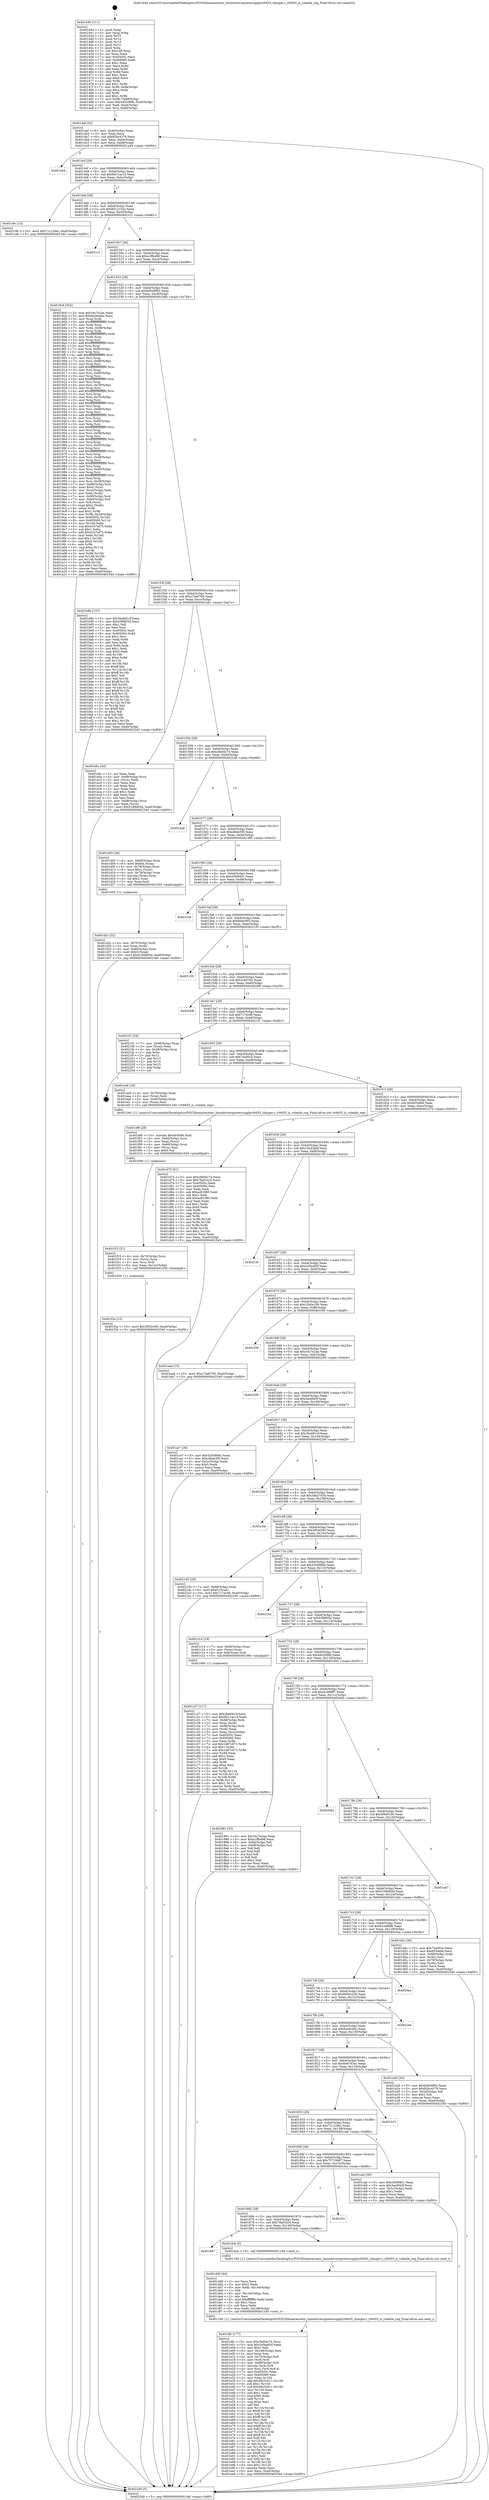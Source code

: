 digraph "0x401440" {
  label = "0x401440 (/mnt/c/Users/mathe/Desktop/tcc/POCII/binaries/extr_linuxdriverspowersupplyrt9455_charger.c_rt9455_is_volatile_reg_Final-ollvm.out::main(0))"
  labelloc = "t"
  node[shape=record]

  Entry [label="",width=0.3,height=0.3,shape=circle,fillcolor=black,style=filled]
  "0x4014af" [label="{
     0x4014af [32]\l
     | [instrs]\l
     &nbsp;&nbsp;0x4014af \<+6\>: mov -0xa0(%rbp),%eax\l
     &nbsp;&nbsp;0x4014b5 \<+2\>: mov %eax,%ecx\l
     &nbsp;&nbsp;0x4014b7 \<+6\>: sub $0x82bc4376,%ecx\l
     &nbsp;&nbsp;0x4014bd \<+6\>: mov %eax,-0xb4(%rbp)\l
     &nbsp;&nbsp;0x4014c3 \<+6\>: mov %ecx,-0xb8(%rbp)\l
     &nbsp;&nbsp;0x4014c9 \<+6\>: je 0000000000401a44 \<main+0x604\>\l
  }"]
  "0x401a44" [label="{
     0x401a44\l
  }", style=dashed]
  "0x4014cf" [label="{
     0x4014cf [28]\l
     | [instrs]\l
     &nbsp;&nbsp;0x4014cf \<+5\>: jmp 00000000004014d4 \<main+0x94\>\l
     &nbsp;&nbsp;0x4014d4 \<+6\>: mov -0xb4(%rbp),%eax\l
     &nbsp;&nbsp;0x4014da \<+5\>: sub $0x8d11ac14,%eax\l
     &nbsp;&nbsp;0x4014df \<+6\>: mov %eax,-0xbc(%rbp)\l
     &nbsp;&nbsp;0x4014e5 \<+6\>: je 0000000000401c9c \<main+0x85c\>\l
  }"]
  Exit [label="",width=0.3,height=0.3,shape=circle,fillcolor=black,style=filled,peripheries=2]
  "0x401c9c" [label="{
     0x401c9c [15]\l
     | [instrs]\l
     &nbsp;&nbsp;0x401c9c \<+10\>: movl $0x71c129ec,-0xa0(%rbp)\l
     &nbsp;&nbsp;0x401ca6 \<+5\>: jmp 0000000000402340 \<main+0xf00\>\l
  }"]
  "0x4014eb" [label="{
     0x4014eb [28]\l
     | [instrs]\l
     &nbsp;&nbsp;0x4014eb \<+5\>: jmp 00000000004014f0 \<main+0xb0\>\l
     &nbsp;&nbsp;0x4014f0 \<+6\>: mov -0xb4(%rbp),%eax\l
     &nbsp;&nbsp;0x4014f6 \<+5\>: sub $0x8d12154e,%eax\l
     &nbsp;&nbsp;0x4014fb \<+6\>: mov %eax,-0xc0(%rbp)\l
     &nbsp;&nbsp;0x401501 \<+6\>: je 00000000004021c1 \<main+0xd81\>\l
  }"]
  "0x401f2a" [label="{
     0x401f2a [15]\l
     | [instrs]\l
     &nbsp;&nbsp;0x401f2a \<+10\>: movl $0x3f03e560,-0xa0(%rbp)\l
     &nbsp;&nbsp;0x401f34 \<+5\>: jmp 0000000000402340 \<main+0xf00\>\l
  }"]
  "0x4021c1" [label="{
     0x4021c1\l
  }", style=dashed]
  "0x401507" [label="{
     0x401507 [28]\l
     | [instrs]\l
     &nbsp;&nbsp;0x401507 \<+5\>: jmp 000000000040150c \<main+0xcc\>\l
     &nbsp;&nbsp;0x40150c \<+6\>: mov -0xb4(%rbp),%eax\l
     &nbsp;&nbsp;0x401512 \<+5\>: sub $0xa1ffb498,%eax\l
     &nbsp;&nbsp;0x401517 \<+6\>: mov %eax,-0xc4(%rbp)\l
     &nbsp;&nbsp;0x40151d \<+6\>: je 00000000004018c6 \<main+0x486\>\l
  }"]
  "0x401f15" [label="{
     0x401f15 [21]\l
     | [instrs]\l
     &nbsp;&nbsp;0x401f15 \<+4\>: mov -0x70(%rbp),%rcx\l
     &nbsp;&nbsp;0x401f19 \<+3\>: mov (%rcx),%rcx\l
     &nbsp;&nbsp;0x401f1c \<+3\>: mov %rcx,%rdi\l
     &nbsp;&nbsp;0x401f1f \<+6\>: mov %eax,-0x14c(%rbp)\l
     &nbsp;&nbsp;0x401f25 \<+5\>: call 0000000000401030 \<free@plt\>\l
     | [calls]\l
     &nbsp;&nbsp;0x401030 \{1\} (unknown)\l
  }"]
  "0x4018c6" [label="{
     0x4018c6 [352]\l
     | [instrs]\l
     &nbsp;&nbsp;0x4018c6 \<+5\>: mov $0x34c7e2ae,%eax\l
     &nbsp;&nbsp;0x4018cb \<+5\>: mov $0x6a26cddc,%ecx\l
     &nbsp;&nbsp;0x4018d0 \<+3\>: mov %rsp,%rdx\l
     &nbsp;&nbsp;0x4018d3 \<+4\>: add $0xfffffffffffffff0,%rdx\l
     &nbsp;&nbsp;0x4018d7 \<+3\>: mov %rdx,%rsp\l
     &nbsp;&nbsp;0x4018da \<+7\>: mov %rdx,-0x98(%rbp)\l
     &nbsp;&nbsp;0x4018e1 \<+3\>: mov %rsp,%rdx\l
     &nbsp;&nbsp;0x4018e4 \<+4\>: add $0xfffffffffffffff0,%rdx\l
     &nbsp;&nbsp;0x4018e8 \<+3\>: mov %rdx,%rsp\l
     &nbsp;&nbsp;0x4018eb \<+3\>: mov %rsp,%rsi\l
     &nbsp;&nbsp;0x4018ee \<+4\>: add $0xfffffffffffffff0,%rsi\l
     &nbsp;&nbsp;0x4018f2 \<+3\>: mov %rsi,%rsp\l
     &nbsp;&nbsp;0x4018f5 \<+7\>: mov %rsi,-0x90(%rbp)\l
     &nbsp;&nbsp;0x4018fc \<+3\>: mov %rsp,%rsi\l
     &nbsp;&nbsp;0x4018ff \<+4\>: add $0xfffffffffffffff0,%rsi\l
     &nbsp;&nbsp;0x401903 \<+3\>: mov %rsi,%rsp\l
     &nbsp;&nbsp;0x401906 \<+7\>: mov %rsi,-0x88(%rbp)\l
     &nbsp;&nbsp;0x40190d \<+3\>: mov %rsp,%rsi\l
     &nbsp;&nbsp;0x401910 \<+4\>: add $0xfffffffffffffff0,%rsi\l
     &nbsp;&nbsp;0x401914 \<+3\>: mov %rsi,%rsp\l
     &nbsp;&nbsp;0x401917 \<+4\>: mov %rsi,-0x80(%rbp)\l
     &nbsp;&nbsp;0x40191b \<+3\>: mov %rsp,%rsi\l
     &nbsp;&nbsp;0x40191e \<+4\>: add $0xfffffffffffffff0,%rsi\l
     &nbsp;&nbsp;0x401922 \<+3\>: mov %rsi,%rsp\l
     &nbsp;&nbsp;0x401925 \<+4\>: mov %rsi,-0x78(%rbp)\l
     &nbsp;&nbsp;0x401929 \<+3\>: mov %rsp,%rsi\l
     &nbsp;&nbsp;0x40192c \<+4\>: add $0xfffffffffffffff0,%rsi\l
     &nbsp;&nbsp;0x401930 \<+3\>: mov %rsi,%rsp\l
     &nbsp;&nbsp;0x401933 \<+4\>: mov %rsi,-0x70(%rbp)\l
     &nbsp;&nbsp;0x401937 \<+3\>: mov %rsp,%rsi\l
     &nbsp;&nbsp;0x40193a \<+4\>: add $0xfffffffffffffff0,%rsi\l
     &nbsp;&nbsp;0x40193e \<+3\>: mov %rsi,%rsp\l
     &nbsp;&nbsp;0x401941 \<+4\>: mov %rsi,-0x68(%rbp)\l
     &nbsp;&nbsp;0x401945 \<+3\>: mov %rsp,%rsi\l
     &nbsp;&nbsp;0x401948 \<+4\>: add $0xfffffffffffffff0,%rsi\l
     &nbsp;&nbsp;0x40194c \<+3\>: mov %rsi,%rsp\l
     &nbsp;&nbsp;0x40194f \<+4\>: mov %rsi,-0x60(%rbp)\l
     &nbsp;&nbsp;0x401953 \<+3\>: mov %rsp,%rsi\l
     &nbsp;&nbsp;0x401956 \<+4\>: add $0xfffffffffffffff0,%rsi\l
     &nbsp;&nbsp;0x40195a \<+3\>: mov %rsi,%rsp\l
     &nbsp;&nbsp;0x40195d \<+4\>: mov %rsi,-0x58(%rbp)\l
     &nbsp;&nbsp;0x401961 \<+3\>: mov %rsp,%rsi\l
     &nbsp;&nbsp;0x401964 \<+4\>: add $0xfffffffffffffff0,%rsi\l
     &nbsp;&nbsp;0x401968 \<+3\>: mov %rsi,%rsp\l
     &nbsp;&nbsp;0x40196b \<+4\>: mov %rsi,-0x50(%rbp)\l
     &nbsp;&nbsp;0x40196f \<+3\>: mov %rsp,%rsi\l
     &nbsp;&nbsp;0x401972 \<+4\>: add $0xfffffffffffffff0,%rsi\l
     &nbsp;&nbsp;0x401976 \<+3\>: mov %rsi,%rsp\l
     &nbsp;&nbsp;0x401979 \<+4\>: mov %rsi,-0x48(%rbp)\l
     &nbsp;&nbsp;0x40197d \<+3\>: mov %rsp,%rsi\l
     &nbsp;&nbsp;0x401980 \<+4\>: add $0xfffffffffffffff0,%rsi\l
     &nbsp;&nbsp;0x401984 \<+3\>: mov %rsi,%rsp\l
     &nbsp;&nbsp;0x401987 \<+4\>: mov %rsi,-0x40(%rbp)\l
     &nbsp;&nbsp;0x40198b \<+3\>: mov %rsp,%rsi\l
     &nbsp;&nbsp;0x40198e \<+4\>: add $0xfffffffffffffff0,%rsi\l
     &nbsp;&nbsp;0x401992 \<+3\>: mov %rsi,%rsp\l
     &nbsp;&nbsp;0x401995 \<+4\>: mov %rsi,-0x38(%rbp)\l
     &nbsp;&nbsp;0x401999 \<+7\>: mov -0x98(%rbp),%rsi\l
     &nbsp;&nbsp;0x4019a0 \<+6\>: movl $0x0,(%rsi)\l
     &nbsp;&nbsp;0x4019a6 \<+6\>: mov -0xa4(%rbp),%edi\l
     &nbsp;&nbsp;0x4019ac \<+2\>: mov %edi,(%rdx)\l
     &nbsp;&nbsp;0x4019ae \<+7\>: mov -0x90(%rbp),%rsi\l
     &nbsp;&nbsp;0x4019b5 \<+7\>: mov -0xb0(%rbp),%r8\l
     &nbsp;&nbsp;0x4019bc \<+3\>: mov %r8,(%rsi)\l
     &nbsp;&nbsp;0x4019bf \<+3\>: cmpl $0x2,(%rdx)\l
     &nbsp;&nbsp;0x4019c2 \<+4\>: setne %r9b\l
     &nbsp;&nbsp;0x4019c6 \<+4\>: and $0x1,%r9b\l
     &nbsp;&nbsp;0x4019ca \<+4\>: mov %r9b,-0x2d(%rbp)\l
     &nbsp;&nbsp;0x4019ce \<+8\>: mov 0x40505c,%r10d\l
     &nbsp;&nbsp;0x4019d6 \<+8\>: mov 0x405060,%r11d\l
     &nbsp;&nbsp;0x4019de \<+3\>: mov %r10d,%ebx\l
     &nbsp;&nbsp;0x4019e1 \<+6\>: sub $0x41b7af75,%ebx\l
     &nbsp;&nbsp;0x4019e7 \<+3\>: sub $0x1,%ebx\l
     &nbsp;&nbsp;0x4019ea \<+6\>: add $0x41b7af75,%ebx\l
     &nbsp;&nbsp;0x4019f0 \<+4\>: imul %ebx,%r10d\l
     &nbsp;&nbsp;0x4019f4 \<+4\>: and $0x1,%r10d\l
     &nbsp;&nbsp;0x4019f8 \<+4\>: cmp $0x0,%r10d\l
     &nbsp;&nbsp;0x4019fc \<+4\>: sete %r9b\l
     &nbsp;&nbsp;0x401a00 \<+4\>: cmp $0xa,%r11d\l
     &nbsp;&nbsp;0x401a04 \<+4\>: setl %r14b\l
     &nbsp;&nbsp;0x401a08 \<+3\>: mov %r9b,%r15b\l
     &nbsp;&nbsp;0x401a0b \<+3\>: and %r14b,%r15b\l
     &nbsp;&nbsp;0x401a0e \<+3\>: xor %r14b,%r9b\l
     &nbsp;&nbsp;0x401a11 \<+3\>: or %r9b,%r15b\l
     &nbsp;&nbsp;0x401a14 \<+4\>: test $0x1,%r15b\l
     &nbsp;&nbsp;0x401a18 \<+3\>: cmovne %ecx,%eax\l
     &nbsp;&nbsp;0x401a1b \<+6\>: mov %eax,-0xa0(%rbp)\l
     &nbsp;&nbsp;0x401a21 \<+5\>: jmp 0000000000402340 \<main+0xf00\>\l
  }"]
  "0x401523" [label="{
     0x401523 [28]\l
     | [instrs]\l
     &nbsp;&nbsp;0x401523 \<+5\>: jmp 0000000000401528 \<main+0xe8\>\l
     &nbsp;&nbsp;0x401528 \<+6\>: mov -0xb4(%rbp),%eax\l
     &nbsp;&nbsp;0x40152e \<+5\>: sub $0xb0b49f02,%eax\l
     &nbsp;&nbsp;0x401533 \<+6\>: mov %eax,-0xc8(%rbp)\l
     &nbsp;&nbsp;0x401539 \<+6\>: je 0000000000401b8b \<main+0x74b\>\l
  }"]
  "0x401ef8" [label="{
     0x401ef8 [29]\l
     | [instrs]\l
     &nbsp;&nbsp;0x401ef8 \<+10\>: movabs $0x4030d6,%rdi\l
     &nbsp;&nbsp;0x401f02 \<+4\>: mov -0x60(%rbp),%rcx\l
     &nbsp;&nbsp;0x401f06 \<+2\>: mov %eax,(%rcx)\l
     &nbsp;&nbsp;0x401f08 \<+4\>: mov -0x60(%rbp),%rcx\l
     &nbsp;&nbsp;0x401f0c \<+2\>: mov (%rcx),%esi\l
     &nbsp;&nbsp;0x401f0e \<+2\>: mov $0x0,%al\l
     &nbsp;&nbsp;0x401f10 \<+5\>: call 0000000000401040 \<printf@plt\>\l
     | [calls]\l
     &nbsp;&nbsp;0x401040 \{1\} (unknown)\l
  }"]
  "0x401b8b" [label="{
     0x401b8b [137]\l
     | [instrs]\l
     &nbsp;&nbsp;0x401b8b \<+5\>: mov $0x3be691cf,%eax\l
     &nbsp;&nbsp;0x401b90 \<+5\>: mov $0x43f9f03d,%ecx\l
     &nbsp;&nbsp;0x401b95 \<+2\>: mov $0x1,%dl\l
     &nbsp;&nbsp;0x401b97 \<+2\>: xor %esi,%esi\l
     &nbsp;&nbsp;0x401b99 \<+7\>: mov 0x40505c,%edi\l
     &nbsp;&nbsp;0x401ba0 \<+8\>: mov 0x405060,%r8d\l
     &nbsp;&nbsp;0x401ba8 \<+3\>: sub $0x1,%esi\l
     &nbsp;&nbsp;0x401bab \<+3\>: mov %edi,%r9d\l
     &nbsp;&nbsp;0x401bae \<+3\>: add %esi,%r9d\l
     &nbsp;&nbsp;0x401bb1 \<+4\>: imul %r9d,%edi\l
     &nbsp;&nbsp;0x401bb5 \<+3\>: and $0x1,%edi\l
     &nbsp;&nbsp;0x401bb8 \<+3\>: cmp $0x0,%edi\l
     &nbsp;&nbsp;0x401bbb \<+4\>: sete %r10b\l
     &nbsp;&nbsp;0x401bbf \<+4\>: cmp $0xa,%r8d\l
     &nbsp;&nbsp;0x401bc3 \<+4\>: setl %r11b\l
     &nbsp;&nbsp;0x401bc7 \<+3\>: mov %r10b,%bl\l
     &nbsp;&nbsp;0x401bca \<+3\>: xor $0xff,%bl\l
     &nbsp;&nbsp;0x401bcd \<+3\>: mov %r11b,%r14b\l
     &nbsp;&nbsp;0x401bd0 \<+4\>: xor $0xff,%r14b\l
     &nbsp;&nbsp;0x401bd4 \<+3\>: xor $0x1,%dl\l
     &nbsp;&nbsp;0x401bd7 \<+3\>: mov %bl,%r15b\l
     &nbsp;&nbsp;0x401bda \<+4\>: and $0xff,%r15b\l
     &nbsp;&nbsp;0x401bde \<+3\>: and %dl,%r10b\l
     &nbsp;&nbsp;0x401be1 \<+3\>: mov %r14b,%r12b\l
     &nbsp;&nbsp;0x401be4 \<+4\>: and $0xff,%r12b\l
     &nbsp;&nbsp;0x401be8 \<+3\>: and %dl,%r11b\l
     &nbsp;&nbsp;0x401beb \<+3\>: or %r10b,%r15b\l
     &nbsp;&nbsp;0x401bee \<+3\>: or %r11b,%r12b\l
     &nbsp;&nbsp;0x401bf1 \<+3\>: xor %r12b,%r15b\l
     &nbsp;&nbsp;0x401bf4 \<+3\>: or %r14b,%bl\l
     &nbsp;&nbsp;0x401bf7 \<+3\>: xor $0xff,%bl\l
     &nbsp;&nbsp;0x401bfa \<+3\>: or $0x1,%dl\l
     &nbsp;&nbsp;0x401bfd \<+2\>: and %dl,%bl\l
     &nbsp;&nbsp;0x401bff \<+3\>: or %bl,%r15b\l
     &nbsp;&nbsp;0x401c02 \<+4\>: test $0x1,%r15b\l
     &nbsp;&nbsp;0x401c06 \<+3\>: cmovne %ecx,%eax\l
     &nbsp;&nbsp;0x401c09 \<+6\>: mov %eax,-0xa0(%rbp)\l
     &nbsp;&nbsp;0x401c0f \<+5\>: jmp 0000000000402340 \<main+0xf00\>\l
  }"]
  "0x40153f" [label="{
     0x40153f [28]\l
     | [instrs]\l
     &nbsp;&nbsp;0x40153f \<+5\>: jmp 0000000000401544 \<main+0x104\>\l
     &nbsp;&nbsp;0x401544 \<+6\>: mov -0xb4(%rbp),%eax\l
     &nbsp;&nbsp;0x40154a \<+5\>: sub $0xc7da0700,%eax\l
     &nbsp;&nbsp;0x40154f \<+6\>: mov %eax,-0xcc(%rbp)\l
     &nbsp;&nbsp;0x401555 \<+6\>: je 0000000000401ebc \<main+0xa7c\>\l
  }"]
  "0x401dfc" [label="{
     0x401dfc [177]\l
     | [instrs]\l
     &nbsp;&nbsp;0x401dfc \<+5\>: mov $0xc9d0dc74,%ecx\l
     &nbsp;&nbsp;0x401e01 \<+5\>: mov $0x2e5ea93f,%edx\l
     &nbsp;&nbsp;0x401e06 \<+3\>: mov $0x1,%dil\l
     &nbsp;&nbsp;0x401e09 \<+6\>: mov -0x148(%rbp),%esi\l
     &nbsp;&nbsp;0x401e0f \<+3\>: imul %eax,%esi\l
     &nbsp;&nbsp;0x401e12 \<+4\>: mov -0x70(%rbp),%r8\l
     &nbsp;&nbsp;0x401e16 \<+3\>: mov (%r8),%r8\l
     &nbsp;&nbsp;0x401e19 \<+4\>: mov -0x68(%rbp),%r9\l
     &nbsp;&nbsp;0x401e1d \<+3\>: movslq (%r9),%r9\l
     &nbsp;&nbsp;0x401e20 \<+4\>: mov %esi,(%r8,%r9,4)\l
     &nbsp;&nbsp;0x401e24 \<+7\>: mov 0x40505c,%eax\l
     &nbsp;&nbsp;0x401e2b \<+7\>: mov 0x405060,%esi\l
     &nbsp;&nbsp;0x401e32 \<+3\>: mov %eax,%r10d\l
     &nbsp;&nbsp;0x401e35 \<+7\>: add $0x5825c611,%r10d\l
     &nbsp;&nbsp;0x401e3c \<+4\>: sub $0x1,%r10d\l
     &nbsp;&nbsp;0x401e40 \<+7\>: sub $0x5825c611,%r10d\l
     &nbsp;&nbsp;0x401e47 \<+4\>: imul %r10d,%eax\l
     &nbsp;&nbsp;0x401e4b \<+3\>: and $0x1,%eax\l
     &nbsp;&nbsp;0x401e4e \<+3\>: cmp $0x0,%eax\l
     &nbsp;&nbsp;0x401e51 \<+4\>: sete %r11b\l
     &nbsp;&nbsp;0x401e55 \<+3\>: cmp $0xa,%esi\l
     &nbsp;&nbsp;0x401e58 \<+3\>: setl %bl\l
     &nbsp;&nbsp;0x401e5b \<+3\>: mov %r11b,%r14b\l
     &nbsp;&nbsp;0x401e5e \<+4\>: xor $0xff,%r14b\l
     &nbsp;&nbsp;0x401e62 \<+3\>: mov %bl,%r15b\l
     &nbsp;&nbsp;0x401e65 \<+4\>: xor $0xff,%r15b\l
     &nbsp;&nbsp;0x401e69 \<+4\>: xor $0x1,%dil\l
     &nbsp;&nbsp;0x401e6d \<+3\>: mov %r14b,%r12b\l
     &nbsp;&nbsp;0x401e70 \<+4\>: and $0xff,%r12b\l
     &nbsp;&nbsp;0x401e74 \<+3\>: and %dil,%r11b\l
     &nbsp;&nbsp;0x401e77 \<+3\>: mov %r15b,%r13b\l
     &nbsp;&nbsp;0x401e7a \<+4\>: and $0xff,%r13b\l
     &nbsp;&nbsp;0x401e7e \<+3\>: and %dil,%bl\l
     &nbsp;&nbsp;0x401e81 \<+3\>: or %r11b,%r12b\l
     &nbsp;&nbsp;0x401e84 \<+3\>: or %bl,%r13b\l
     &nbsp;&nbsp;0x401e87 \<+3\>: xor %r13b,%r12b\l
     &nbsp;&nbsp;0x401e8a \<+3\>: or %r15b,%r14b\l
     &nbsp;&nbsp;0x401e8d \<+4\>: xor $0xff,%r14b\l
     &nbsp;&nbsp;0x401e91 \<+4\>: or $0x1,%dil\l
     &nbsp;&nbsp;0x401e95 \<+3\>: and %dil,%r14b\l
     &nbsp;&nbsp;0x401e98 \<+3\>: or %r14b,%r12b\l
     &nbsp;&nbsp;0x401e9b \<+4\>: test $0x1,%r12b\l
     &nbsp;&nbsp;0x401e9f \<+3\>: cmovne %edx,%ecx\l
     &nbsp;&nbsp;0x401ea2 \<+6\>: mov %ecx,-0xa0(%rbp)\l
     &nbsp;&nbsp;0x401ea8 \<+5\>: jmp 0000000000402340 \<main+0xf00\>\l
  }"]
  "0x401ebc" [label="{
     0x401ebc [42]\l
     | [instrs]\l
     &nbsp;&nbsp;0x401ebc \<+2\>: xor %eax,%eax\l
     &nbsp;&nbsp;0x401ebe \<+4\>: mov -0x68(%rbp),%rcx\l
     &nbsp;&nbsp;0x401ec2 \<+2\>: mov (%rcx),%edx\l
     &nbsp;&nbsp;0x401ec4 \<+2\>: mov %eax,%esi\l
     &nbsp;&nbsp;0x401ec6 \<+2\>: sub %edx,%esi\l
     &nbsp;&nbsp;0x401ec8 \<+2\>: mov %eax,%edx\l
     &nbsp;&nbsp;0x401eca \<+3\>: sub $0x1,%edx\l
     &nbsp;&nbsp;0x401ecd \<+2\>: add %edx,%esi\l
     &nbsp;&nbsp;0x401ecf \<+2\>: sub %esi,%eax\l
     &nbsp;&nbsp;0x401ed1 \<+4\>: mov -0x68(%rbp),%rcx\l
     &nbsp;&nbsp;0x401ed5 \<+2\>: mov %eax,(%rcx)\l
     &nbsp;&nbsp;0x401ed7 \<+10\>: movl $0x5189d05d,-0xa0(%rbp)\l
     &nbsp;&nbsp;0x401ee1 \<+5\>: jmp 0000000000402340 \<main+0xf00\>\l
  }"]
  "0x40155b" [label="{
     0x40155b [28]\l
     | [instrs]\l
     &nbsp;&nbsp;0x40155b \<+5\>: jmp 0000000000401560 \<main+0x120\>\l
     &nbsp;&nbsp;0x401560 \<+6\>: mov -0xb4(%rbp),%eax\l
     &nbsp;&nbsp;0x401566 \<+5\>: sub $0xc9d0dc74,%eax\l
     &nbsp;&nbsp;0x40156b \<+6\>: mov %eax,-0xd0(%rbp)\l
     &nbsp;&nbsp;0x401571 \<+6\>: je 00000000004022a8 \<main+0xe68\>\l
  }"]
  "0x401dd0" [label="{
     0x401dd0 [44]\l
     | [instrs]\l
     &nbsp;&nbsp;0x401dd0 \<+2\>: xor %ecx,%ecx\l
     &nbsp;&nbsp;0x401dd2 \<+5\>: mov $0x2,%edx\l
     &nbsp;&nbsp;0x401dd7 \<+6\>: mov %edx,-0x144(%rbp)\l
     &nbsp;&nbsp;0x401ddd \<+1\>: cltd\l
     &nbsp;&nbsp;0x401dde \<+6\>: mov -0x144(%rbp),%esi\l
     &nbsp;&nbsp;0x401de4 \<+2\>: idiv %esi\l
     &nbsp;&nbsp;0x401de6 \<+6\>: imul $0xfffffffe,%edx,%edx\l
     &nbsp;&nbsp;0x401dec \<+3\>: sub $0x1,%ecx\l
     &nbsp;&nbsp;0x401def \<+2\>: sub %ecx,%edx\l
     &nbsp;&nbsp;0x401df1 \<+6\>: mov %edx,-0x148(%rbp)\l
     &nbsp;&nbsp;0x401df7 \<+5\>: call 0000000000401160 \<next_i\>\l
     | [calls]\l
     &nbsp;&nbsp;0x401160 \{1\} (/mnt/c/Users/mathe/Desktop/tcc/POCII/binaries/extr_linuxdriverspowersupplyrt9455_charger.c_rt9455_is_volatile_reg_Final-ollvm.out::next_i)\l
  }"]
  "0x4022a8" [label="{
     0x4022a8\l
  }", style=dashed]
  "0x401577" [label="{
     0x401577 [28]\l
     | [instrs]\l
     &nbsp;&nbsp;0x401577 \<+5\>: jmp 000000000040157c \<main+0x13c\>\l
     &nbsp;&nbsp;0x40157c \<+6\>: mov -0xb4(%rbp),%eax\l
     &nbsp;&nbsp;0x401582 \<+5\>: sub $0xcdbdc5f5,%eax\l
     &nbsp;&nbsp;0x401587 \<+6\>: mov %eax,-0xd4(%rbp)\l
     &nbsp;&nbsp;0x40158d \<+6\>: je 0000000000401d05 \<main+0x8c5\>\l
  }"]
  "0x401887" [label="{
     0x401887\l
  }", style=dashed]
  "0x401d05" [label="{
     0x401d05 [39]\l
     | [instrs]\l
     &nbsp;&nbsp;0x401d05 \<+4\>: mov -0x80(%rbp),%rax\l
     &nbsp;&nbsp;0x401d09 \<+6\>: movl $0x64,(%rax)\l
     &nbsp;&nbsp;0x401d0f \<+4\>: mov -0x78(%rbp),%rax\l
     &nbsp;&nbsp;0x401d13 \<+6\>: movl $0x1,(%rax)\l
     &nbsp;&nbsp;0x401d19 \<+4\>: mov -0x78(%rbp),%rax\l
     &nbsp;&nbsp;0x401d1d \<+3\>: movslq (%rax),%rax\l
     &nbsp;&nbsp;0x401d20 \<+4\>: shl $0x2,%rax\l
     &nbsp;&nbsp;0x401d24 \<+3\>: mov %rax,%rdi\l
     &nbsp;&nbsp;0x401d27 \<+5\>: call 0000000000401050 \<malloc@plt\>\l
     | [calls]\l
     &nbsp;&nbsp;0x401050 \{1\} (unknown)\l
  }"]
  "0x401593" [label="{
     0x401593 [28]\l
     | [instrs]\l
     &nbsp;&nbsp;0x401593 \<+5\>: jmp 0000000000401598 \<main+0x158\>\l
     &nbsp;&nbsp;0x401598 \<+6\>: mov -0xb4(%rbp),%eax\l
     &nbsp;&nbsp;0x40159e \<+5\>: sub $0xcf309401,%eax\l
     &nbsp;&nbsp;0x4015a3 \<+6\>: mov %eax,-0xd8(%rbp)\l
     &nbsp;&nbsp;0x4015a9 \<+6\>: je 0000000000401cc9 \<main+0x889\>\l
  }"]
  "0x401dcb" [label="{
     0x401dcb [5]\l
     | [instrs]\l
     &nbsp;&nbsp;0x401dcb \<+5\>: call 0000000000401160 \<next_i\>\l
     | [calls]\l
     &nbsp;&nbsp;0x401160 \{1\} (/mnt/c/Users/mathe/Desktop/tcc/POCII/binaries/extr_linuxdriverspowersupplyrt9455_charger.c_rt9455_is_volatile_reg_Final-ollvm.out::next_i)\l
  }"]
  "0x401cc9" [label="{
     0x401cc9\l
  }", style=dashed]
  "0x4015af" [label="{
     0x4015af [28]\l
     | [instrs]\l
     &nbsp;&nbsp;0x4015af \<+5\>: jmp 00000000004015b4 \<main+0x174\>\l
     &nbsp;&nbsp;0x4015b4 \<+6\>: mov -0xb4(%rbp),%eax\l
     &nbsp;&nbsp;0x4015ba \<+5\>: sub $0xfbbfc993,%eax\l
     &nbsp;&nbsp;0x4015bf \<+6\>: mov %eax,-0xdc(%rbp)\l
     &nbsp;&nbsp;0x4015c5 \<+6\>: je 0000000000402135 \<main+0xcf5\>\l
  }"]
  "0x40186b" [label="{
     0x40186b [28]\l
     | [instrs]\l
     &nbsp;&nbsp;0x40186b \<+5\>: jmp 0000000000401870 \<main+0x430\>\l
     &nbsp;&nbsp;0x401870 \<+6\>: mov -0xb4(%rbp),%eax\l
     &nbsp;&nbsp;0x401876 \<+5\>: sub $0x78af1b24,%eax\l
     &nbsp;&nbsp;0x40187b \<+6\>: mov %eax,-0x140(%rbp)\l
     &nbsp;&nbsp;0x401881 \<+6\>: je 0000000000401dcb \<main+0x98b\>\l
  }"]
  "0x402135" [label="{
     0x402135\l
  }", style=dashed]
  "0x4015cb" [label="{
     0x4015cb [28]\l
     | [instrs]\l
     &nbsp;&nbsp;0x4015cb \<+5\>: jmp 00000000004015d0 \<main+0x190\>\l
     &nbsp;&nbsp;0x4015d0 \<+6\>: mov -0xb4(%rbp),%eax\l
     &nbsp;&nbsp;0x4015d6 \<+5\>: sub $0x2c60762,%eax\l
     &nbsp;&nbsp;0x4015db \<+6\>: mov %eax,-0xe0(%rbp)\l
     &nbsp;&nbsp;0x4015e1 \<+6\>: je 000000000040209f \<main+0xc5f\>\l
  }"]
  "0x401fcc" [label="{
     0x401fcc\l
  }", style=dashed]
  "0x40209f" [label="{
     0x40209f\l
  }", style=dashed]
  "0x4015e7" [label="{
     0x4015e7 [28]\l
     | [instrs]\l
     &nbsp;&nbsp;0x4015e7 \<+5\>: jmp 00000000004015ec \<main+0x1ac\>\l
     &nbsp;&nbsp;0x4015ec \<+6\>: mov -0xb4(%rbp),%eax\l
     &nbsp;&nbsp;0x4015f2 \<+5\>: sub $0x717ec08,%eax\l
     &nbsp;&nbsp;0x4015f7 \<+6\>: mov %eax,-0xe4(%rbp)\l
     &nbsp;&nbsp;0x4015fd \<+6\>: je 00000000004021f1 \<main+0xdb1\>\l
  }"]
  "0x401d2c" [label="{
     0x401d2c [32]\l
     | [instrs]\l
     &nbsp;&nbsp;0x401d2c \<+4\>: mov -0x70(%rbp),%rdi\l
     &nbsp;&nbsp;0x401d30 \<+3\>: mov %rax,(%rdi)\l
     &nbsp;&nbsp;0x401d33 \<+4\>: mov -0x68(%rbp),%rax\l
     &nbsp;&nbsp;0x401d37 \<+6\>: movl $0x0,(%rax)\l
     &nbsp;&nbsp;0x401d3d \<+10\>: movl $0x5189d05d,-0xa0(%rbp)\l
     &nbsp;&nbsp;0x401d47 \<+5\>: jmp 0000000000402340 \<main+0xf00\>\l
  }"]
  "0x4021f1" [label="{
     0x4021f1 [24]\l
     | [instrs]\l
     &nbsp;&nbsp;0x4021f1 \<+7\>: mov -0x98(%rbp),%rax\l
     &nbsp;&nbsp;0x4021f8 \<+2\>: mov (%rax),%eax\l
     &nbsp;&nbsp;0x4021fa \<+4\>: lea -0x28(%rbp),%rsp\l
     &nbsp;&nbsp;0x4021fe \<+1\>: pop %rbx\l
     &nbsp;&nbsp;0x4021ff \<+2\>: pop %r12\l
     &nbsp;&nbsp;0x402201 \<+2\>: pop %r13\l
     &nbsp;&nbsp;0x402203 \<+2\>: pop %r14\l
     &nbsp;&nbsp;0x402205 \<+2\>: pop %r15\l
     &nbsp;&nbsp;0x402207 \<+1\>: pop %rbp\l
     &nbsp;&nbsp;0x402208 \<+1\>: ret\l
  }"]
  "0x401603" [label="{
     0x401603 [28]\l
     | [instrs]\l
     &nbsp;&nbsp;0x401603 \<+5\>: jmp 0000000000401608 \<main+0x1c8\>\l
     &nbsp;&nbsp;0x401608 \<+6\>: mov -0xb4(%rbp),%eax\l
     &nbsp;&nbsp;0x40160e \<+5\>: sub $0x74a00c4,%eax\l
     &nbsp;&nbsp;0x401613 \<+6\>: mov %eax,-0xe8(%rbp)\l
     &nbsp;&nbsp;0x401619 \<+6\>: je 0000000000401ee6 \<main+0xaa6\>\l
  }"]
  "0x40184f" [label="{
     0x40184f [28]\l
     | [instrs]\l
     &nbsp;&nbsp;0x40184f \<+5\>: jmp 0000000000401854 \<main+0x414\>\l
     &nbsp;&nbsp;0x401854 \<+6\>: mov -0xb4(%rbp),%eax\l
     &nbsp;&nbsp;0x40185a \<+5\>: sub $0x75719487,%eax\l
     &nbsp;&nbsp;0x40185f \<+6\>: mov %eax,-0x13c(%rbp)\l
     &nbsp;&nbsp;0x401865 \<+6\>: je 0000000000401fcc \<main+0xb8c\>\l
  }"]
  "0x401ee6" [label="{
     0x401ee6 [18]\l
     | [instrs]\l
     &nbsp;&nbsp;0x401ee6 \<+4\>: mov -0x70(%rbp),%rax\l
     &nbsp;&nbsp;0x401eea \<+3\>: mov (%rax),%rdi\l
     &nbsp;&nbsp;0x401eed \<+4\>: mov -0x80(%rbp),%rax\l
     &nbsp;&nbsp;0x401ef1 \<+2\>: mov (%rax),%esi\l
     &nbsp;&nbsp;0x401ef3 \<+5\>: call 0000000000401240 \<rt9455_is_volatile_reg\>\l
     | [calls]\l
     &nbsp;&nbsp;0x401240 \{1\} (/mnt/c/Users/mathe/Desktop/tcc/POCII/binaries/extr_linuxdriverspowersupplyrt9455_charger.c_rt9455_is_volatile_reg_Final-ollvm.out::rt9455_is_volatile_reg)\l
  }"]
  "0x40161f" [label="{
     0x40161f [28]\l
     | [instrs]\l
     &nbsp;&nbsp;0x40161f \<+5\>: jmp 0000000000401624 \<main+0x1e4\>\l
     &nbsp;&nbsp;0x401624 \<+6\>: mov -0xb4(%rbp),%eax\l
     &nbsp;&nbsp;0x40162a \<+5\>: sub $0x855d6fe,%eax\l
     &nbsp;&nbsp;0x40162f \<+6\>: mov %eax,-0xec(%rbp)\l
     &nbsp;&nbsp;0x401635 \<+6\>: je 0000000000401d70 \<main+0x930\>\l
  }"]
  "0x401cab" [label="{
     0x401cab [30]\l
     | [instrs]\l
     &nbsp;&nbsp;0x401cab \<+5\>: mov $0xcf309401,%eax\l
     &nbsp;&nbsp;0x401cb0 \<+5\>: mov $0x3ac6f43f,%ecx\l
     &nbsp;&nbsp;0x401cb5 \<+3\>: mov -0x2c(%rbp),%edx\l
     &nbsp;&nbsp;0x401cb8 \<+3\>: cmp $0x1,%edx\l
     &nbsp;&nbsp;0x401cbb \<+3\>: cmovl %ecx,%eax\l
     &nbsp;&nbsp;0x401cbe \<+6\>: mov %eax,-0xa0(%rbp)\l
     &nbsp;&nbsp;0x401cc4 \<+5\>: jmp 0000000000402340 \<main+0xf00\>\l
  }"]
  "0x401d70" [label="{
     0x401d70 [91]\l
     | [instrs]\l
     &nbsp;&nbsp;0x401d70 \<+5\>: mov $0xc9d0dc74,%eax\l
     &nbsp;&nbsp;0x401d75 \<+5\>: mov $0x78af1b24,%ecx\l
     &nbsp;&nbsp;0x401d7a \<+7\>: mov 0x40505c,%edx\l
     &nbsp;&nbsp;0x401d81 \<+7\>: mov 0x405060,%esi\l
     &nbsp;&nbsp;0x401d88 \<+2\>: mov %edx,%edi\l
     &nbsp;&nbsp;0x401d8a \<+6\>: sub $0xac81980,%edi\l
     &nbsp;&nbsp;0x401d90 \<+3\>: sub $0x1,%edi\l
     &nbsp;&nbsp;0x401d93 \<+6\>: add $0xac81980,%edi\l
     &nbsp;&nbsp;0x401d99 \<+3\>: imul %edi,%edx\l
     &nbsp;&nbsp;0x401d9c \<+3\>: and $0x1,%edx\l
     &nbsp;&nbsp;0x401d9f \<+3\>: cmp $0x0,%edx\l
     &nbsp;&nbsp;0x401da2 \<+4\>: sete %r8b\l
     &nbsp;&nbsp;0x401da6 \<+3\>: cmp $0xa,%esi\l
     &nbsp;&nbsp;0x401da9 \<+4\>: setl %r9b\l
     &nbsp;&nbsp;0x401dad \<+3\>: mov %r8b,%r10b\l
     &nbsp;&nbsp;0x401db0 \<+3\>: and %r9b,%r10b\l
     &nbsp;&nbsp;0x401db3 \<+3\>: xor %r9b,%r8b\l
     &nbsp;&nbsp;0x401db6 \<+3\>: or %r8b,%r10b\l
     &nbsp;&nbsp;0x401db9 \<+4\>: test $0x1,%r10b\l
     &nbsp;&nbsp;0x401dbd \<+3\>: cmovne %ecx,%eax\l
     &nbsp;&nbsp;0x401dc0 \<+6\>: mov %eax,-0xa0(%rbp)\l
     &nbsp;&nbsp;0x401dc6 \<+5\>: jmp 0000000000402340 \<main+0xf00\>\l
  }"]
  "0x40163b" [label="{
     0x40163b [28]\l
     | [instrs]\l
     &nbsp;&nbsp;0x40163b \<+5\>: jmp 0000000000401640 \<main+0x200\>\l
     &nbsp;&nbsp;0x401640 \<+6\>: mov -0xb4(%rbp),%eax\l
     &nbsp;&nbsp;0x401646 \<+5\>: sub $0x15a42bbf,%eax\l
     &nbsp;&nbsp;0x40164b \<+6\>: mov %eax,-0xf0(%rbp)\l
     &nbsp;&nbsp;0x401651 \<+6\>: je 000000000040215f \<main+0xd1f\>\l
  }"]
  "0x401833" [label="{
     0x401833 [28]\l
     | [instrs]\l
     &nbsp;&nbsp;0x401833 \<+5\>: jmp 0000000000401838 \<main+0x3f8\>\l
     &nbsp;&nbsp;0x401838 \<+6\>: mov -0xb4(%rbp),%eax\l
     &nbsp;&nbsp;0x40183e \<+5\>: sub $0x71c129ec,%eax\l
     &nbsp;&nbsp;0x401843 \<+6\>: mov %eax,-0x138(%rbp)\l
     &nbsp;&nbsp;0x401849 \<+6\>: je 0000000000401cab \<main+0x86b\>\l
  }"]
  "0x40215f" [label="{
     0x40215f\l
  }", style=dashed]
  "0x401657" [label="{
     0x401657 [28]\l
     | [instrs]\l
     &nbsp;&nbsp;0x401657 \<+5\>: jmp 000000000040165c \<main+0x21c\>\l
     &nbsp;&nbsp;0x40165c \<+6\>: mov -0xb4(%rbp),%eax\l
     &nbsp;&nbsp;0x401662 \<+5\>: sub $0x2e5ea93f,%eax\l
     &nbsp;&nbsp;0x401667 \<+6\>: mov %eax,-0xf4(%rbp)\l
     &nbsp;&nbsp;0x40166d \<+6\>: je 0000000000401ead \<main+0xa6d\>\l
  }"]
  "0x401b7c" [label="{
     0x401b7c\l
  }", style=dashed]
  "0x401ead" [label="{
     0x401ead [15]\l
     | [instrs]\l
     &nbsp;&nbsp;0x401ead \<+10\>: movl $0xc7da0700,-0xa0(%rbp)\l
     &nbsp;&nbsp;0x401eb7 \<+5\>: jmp 0000000000402340 \<main+0xf00\>\l
  }"]
  "0x401673" [label="{
     0x401673 [28]\l
     | [instrs]\l
     &nbsp;&nbsp;0x401673 \<+5\>: jmp 0000000000401678 \<main+0x238\>\l
     &nbsp;&nbsp;0x401678 \<+6\>: mov -0xb4(%rbp),%eax\l
     &nbsp;&nbsp;0x40167e \<+5\>: sub $0x32b0a109,%eax\l
     &nbsp;&nbsp;0x401683 \<+6\>: mov %eax,-0xf8(%rbp)\l
     &nbsp;&nbsp;0x401689 \<+6\>: je 0000000000401f39 \<main+0xaf9\>\l
  }"]
  "0x401c27" [label="{
     0x401c27 [117]\l
     | [instrs]\l
     &nbsp;&nbsp;0x401c27 \<+5\>: mov $0x3be691cf,%ecx\l
     &nbsp;&nbsp;0x401c2c \<+5\>: mov $0x8d11ac14,%edx\l
     &nbsp;&nbsp;0x401c31 \<+7\>: mov -0x88(%rbp),%rdi\l
     &nbsp;&nbsp;0x401c38 \<+2\>: mov %eax,(%rdi)\l
     &nbsp;&nbsp;0x401c3a \<+7\>: mov -0x88(%rbp),%rdi\l
     &nbsp;&nbsp;0x401c41 \<+2\>: mov (%rdi),%eax\l
     &nbsp;&nbsp;0x401c43 \<+3\>: mov %eax,-0x2c(%rbp)\l
     &nbsp;&nbsp;0x401c46 \<+7\>: mov 0x40505c,%eax\l
     &nbsp;&nbsp;0x401c4d \<+7\>: mov 0x405060,%esi\l
     &nbsp;&nbsp;0x401c54 \<+3\>: mov %eax,%r8d\l
     &nbsp;&nbsp;0x401c57 \<+7\>: sub $0x1d87c671,%r8d\l
     &nbsp;&nbsp;0x401c5e \<+4\>: sub $0x1,%r8d\l
     &nbsp;&nbsp;0x401c62 \<+7\>: add $0x1d87c671,%r8d\l
     &nbsp;&nbsp;0x401c69 \<+4\>: imul %r8d,%eax\l
     &nbsp;&nbsp;0x401c6d \<+3\>: and $0x1,%eax\l
     &nbsp;&nbsp;0x401c70 \<+3\>: cmp $0x0,%eax\l
     &nbsp;&nbsp;0x401c73 \<+4\>: sete %r9b\l
     &nbsp;&nbsp;0x401c77 \<+3\>: cmp $0xa,%esi\l
     &nbsp;&nbsp;0x401c7a \<+4\>: setl %r10b\l
     &nbsp;&nbsp;0x401c7e \<+3\>: mov %r9b,%r11b\l
     &nbsp;&nbsp;0x401c81 \<+3\>: and %r10b,%r11b\l
     &nbsp;&nbsp;0x401c84 \<+3\>: xor %r10b,%r9b\l
     &nbsp;&nbsp;0x401c87 \<+3\>: or %r9b,%r11b\l
     &nbsp;&nbsp;0x401c8a \<+4\>: test $0x1,%r11b\l
     &nbsp;&nbsp;0x401c8e \<+3\>: cmovne %edx,%ecx\l
     &nbsp;&nbsp;0x401c91 \<+6\>: mov %ecx,-0xa0(%rbp)\l
     &nbsp;&nbsp;0x401c97 \<+5\>: jmp 0000000000402340 \<main+0xf00\>\l
  }"]
  "0x401f39" [label="{
     0x401f39\l
  }", style=dashed]
  "0x40168f" [label="{
     0x40168f [28]\l
     | [instrs]\l
     &nbsp;&nbsp;0x40168f \<+5\>: jmp 0000000000401694 \<main+0x254\>\l
     &nbsp;&nbsp;0x401694 \<+6\>: mov -0xb4(%rbp),%eax\l
     &nbsp;&nbsp;0x40169a \<+5\>: sub $0x34c7e2ae,%eax\l
     &nbsp;&nbsp;0x40169f \<+6\>: mov %eax,-0xfc(%rbp)\l
     &nbsp;&nbsp;0x4016a5 \<+6\>: je 0000000000402209 \<main+0xdc9\>\l
  }"]
  "0x401817" [label="{
     0x401817 [28]\l
     | [instrs]\l
     &nbsp;&nbsp;0x401817 \<+5\>: jmp 000000000040181c \<main+0x3dc\>\l
     &nbsp;&nbsp;0x40181c \<+6\>: mov -0xb4(%rbp),%eax\l
     &nbsp;&nbsp;0x401822 \<+5\>: sub $0x6e6763ac,%eax\l
     &nbsp;&nbsp;0x401827 \<+6\>: mov %eax,-0x134(%rbp)\l
     &nbsp;&nbsp;0x40182d \<+6\>: je 0000000000401b7c \<main+0x73c\>\l
  }"]
  "0x402209" [label="{
     0x402209\l
  }", style=dashed]
  "0x4016ab" [label="{
     0x4016ab [28]\l
     | [instrs]\l
     &nbsp;&nbsp;0x4016ab \<+5\>: jmp 00000000004016b0 \<main+0x270\>\l
     &nbsp;&nbsp;0x4016b0 \<+6\>: mov -0xb4(%rbp),%eax\l
     &nbsp;&nbsp;0x4016b6 \<+5\>: sub $0x3ac6f43f,%eax\l
     &nbsp;&nbsp;0x4016bb \<+6\>: mov %eax,-0x100(%rbp)\l
     &nbsp;&nbsp;0x4016c1 \<+6\>: je 0000000000401ce7 \<main+0x8a7\>\l
  }"]
  "0x401a26" [label="{
     0x401a26 [30]\l
     | [instrs]\l
     &nbsp;&nbsp;0x401a26 \<+5\>: mov $0xb0b49f02,%eax\l
     &nbsp;&nbsp;0x401a2b \<+5\>: mov $0x82bc4376,%ecx\l
     &nbsp;&nbsp;0x401a30 \<+3\>: mov -0x2d(%rbp),%dl\l
     &nbsp;&nbsp;0x401a33 \<+3\>: test $0x1,%dl\l
     &nbsp;&nbsp;0x401a36 \<+3\>: cmovne %ecx,%eax\l
     &nbsp;&nbsp;0x401a39 \<+6\>: mov %eax,-0xa0(%rbp)\l
     &nbsp;&nbsp;0x401a3f \<+5\>: jmp 0000000000402340 \<main+0xf00\>\l
  }"]
  "0x401ce7" [label="{
     0x401ce7 [30]\l
     | [instrs]\l
     &nbsp;&nbsp;0x401ce7 \<+5\>: mov $0x420489dc,%eax\l
     &nbsp;&nbsp;0x401cec \<+5\>: mov $0xcdbdc5f5,%ecx\l
     &nbsp;&nbsp;0x401cf1 \<+3\>: mov -0x2c(%rbp),%edx\l
     &nbsp;&nbsp;0x401cf4 \<+3\>: cmp $0x0,%edx\l
     &nbsp;&nbsp;0x401cf7 \<+3\>: cmove %ecx,%eax\l
     &nbsp;&nbsp;0x401cfa \<+6\>: mov %eax,-0xa0(%rbp)\l
     &nbsp;&nbsp;0x401d00 \<+5\>: jmp 0000000000402340 \<main+0xf00\>\l
  }"]
  "0x4016c7" [label="{
     0x4016c7 [28]\l
     | [instrs]\l
     &nbsp;&nbsp;0x4016c7 \<+5\>: jmp 00000000004016cc \<main+0x28c\>\l
     &nbsp;&nbsp;0x4016cc \<+6\>: mov -0xb4(%rbp),%eax\l
     &nbsp;&nbsp;0x4016d2 \<+5\>: sub $0x3be691cf,%eax\l
     &nbsp;&nbsp;0x4016d7 \<+6\>: mov %eax,-0x104(%rbp)\l
     &nbsp;&nbsp;0x4016dd \<+6\>: je 000000000040226f \<main+0xe2f\>\l
  }"]
  "0x4017fb" [label="{
     0x4017fb [28]\l
     | [instrs]\l
     &nbsp;&nbsp;0x4017fb \<+5\>: jmp 0000000000401800 \<main+0x3c0\>\l
     &nbsp;&nbsp;0x401800 \<+6\>: mov -0xb4(%rbp),%eax\l
     &nbsp;&nbsp;0x401806 \<+5\>: sub $0x6a26cddc,%eax\l
     &nbsp;&nbsp;0x40180b \<+6\>: mov %eax,-0x130(%rbp)\l
     &nbsp;&nbsp;0x401811 \<+6\>: je 0000000000401a26 \<main+0x5e6\>\l
  }"]
  "0x40226f" [label="{
     0x40226f\l
  }", style=dashed]
  "0x4016e3" [label="{
     0x4016e3 [28]\l
     | [instrs]\l
     &nbsp;&nbsp;0x4016e3 \<+5\>: jmp 00000000004016e8 \<main+0x2a8\>\l
     &nbsp;&nbsp;0x4016e8 \<+6\>: mov -0xb4(%rbp),%eax\l
     &nbsp;&nbsp;0x4016ee \<+5\>: sub $0x3de27d3b,%eax\l
     &nbsp;&nbsp;0x4016f3 \<+6\>: mov %eax,-0x108(%rbp)\l
     &nbsp;&nbsp;0x4016f9 \<+6\>: je 00000000004022fe \<main+0xebe\>\l
  }"]
  "0x40224e" [label="{
     0x40224e\l
  }", style=dashed]
  "0x4022fe" [label="{
     0x4022fe\l
  }", style=dashed]
  "0x4016ff" [label="{
     0x4016ff [28]\l
     | [instrs]\l
     &nbsp;&nbsp;0x4016ff \<+5\>: jmp 0000000000401704 \<main+0x2c4\>\l
     &nbsp;&nbsp;0x401704 \<+6\>: mov -0xb4(%rbp),%eax\l
     &nbsp;&nbsp;0x40170a \<+5\>: sub $0x3f03e560,%eax\l
     &nbsp;&nbsp;0x40170f \<+6\>: mov %eax,-0x10c(%rbp)\l
     &nbsp;&nbsp;0x401715 \<+6\>: je 00000000004021d5 \<main+0xd95\>\l
  }"]
  "0x4017df" [label="{
     0x4017df [28]\l
     | [instrs]\l
     &nbsp;&nbsp;0x4017df \<+5\>: jmp 00000000004017e4 \<main+0x3a4\>\l
     &nbsp;&nbsp;0x4017e4 \<+6\>: mov -0xb4(%rbp),%eax\l
     &nbsp;&nbsp;0x4017ea \<+5\>: sub $0x6950c2cb,%eax\l
     &nbsp;&nbsp;0x4017ef \<+6\>: mov %eax,-0x12c(%rbp)\l
     &nbsp;&nbsp;0x4017f5 \<+6\>: je 000000000040224e \<main+0xe0e\>\l
  }"]
  "0x4021d5" [label="{
     0x4021d5 [28]\l
     | [instrs]\l
     &nbsp;&nbsp;0x4021d5 \<+7\>: mov -0x98(%rbp),%rax\l
     &nbsp;&nbsp;0x4021dc \<+6\>: movl $0x0,(%rax)\l
     &nbsp;&nbsp;0x4021e2 \<+10\>: movl $0x717ec08,-0xa0(%rbp)\l
     &nbsp;&nbsp;0x4021ec \<+5\>: jmp 0000000000402340 \<main+0xf00\>\l
  }"]
  "0x40171b" [label="{
     0x40171b [28]\l
     | [instrs]\l
     &nbsp;&nbsp;0x40171b \<+5\>: jmp 0000000000401720 \<main+0x2e0\>\l
     &nbsp;&nbsp;0x401720 \<+6\>: mov -0xb4(%rbp),%eax\l
     &nbsp;&nbsp;0x401726 \<+5\>: sub $0x420489dc,%eax\l
     &nbsp;&nbsp;0x40172b \<+6\>: mov %eax,-0x110(%rbp)\l
     &nbsp;&nbsp;0x401731 \<+6\>: je 00000000004021b2 \<main+0xd72\>\l
  }"]
  "0x4020ae" [label="{
     0x4020ae\l
  }", style=dashed]
  "0x4021b2" [label="{
     0x4021b2\l
  }", style=dashed]
  "0x401737" [label="{
     0x401737 [28]\l
     | [instrs]\l
     &nbsp;&nbsp;0x401737 \<+5\>: jmp 000000000040173c \<main+0x2fc\>\l
     &nbsp;&nbsp;0x40173c \<+6\>: mov -0xb4(%rbp),%eax\l
     &nbsp;&nbsp;0x401742 \<+5\>: sub $0x43f9f03d,%eax\l
     &nbsp;&nbsp;0x401747 \<+6\>: mov %eax,-0x114(%rbp)\l
     &nbsp;&nbsp;0x40174d \<+6\>: je 0000000000401c14 \<main+0x7d4\>\l
  }"]
  "0x4017c3" [label="{
     0x4017c3 [28]\l
     | [instrs]\l
     &nbsp;&nbsp;0x4017c3 \<+5\>: jmp 00000000004017c8 \<main+0x388\>\l
     &nbsp;&nbsp;0x4017c8 \<+6\>: mov -0xb4(%rbp),%eax\l
     &nbsp;&nbsp;0x4017ce \<+5\>: sub $0x61cb86f6,%eax\l
     &nbsp;&nbsp;0x4017d3 \<+6\>: mov %eax,-0x128(%rbp)\l
     &nbsp;&nbsp;0x4017d9 \<+6\>: je 00000000004020ae \<main+0xc6e\>\l
  }"]
  "0x401c14" [label="{
     0x401c14 [19]\l
     | [instrs]\l
     &nbsp;&nbsp;0x401c14 \<+7\>: mov -0x90(%rbp),%rax\l
     &nbsp;&nbsp;0x401c1b \<+3\>: mov (%rax),%rax\l
     &nbsp;&nbsp;0x401c1e \<+4\>: mov 0x8(%rax),%rdi\l
     &nbsp;&nbsp;0x401c22 \<+5\>: call 0000000000401060 \<atoi@plt\>\l
     | [calls]\l
     &nbsp;&nbsp;0x401060 \{1\} (unknown)\l
  }"]
  "0x401753" [label="{
     0x401753 [28]\l
     | [instrs]\l
     &nbsp;&nbsp;0x401753 \<+5\>: jmp 0000000000401758 \<main+0x318\>\l
     &nbsp;&nbsp;0x401758 \<+6\>: mov -0xb4(%rbp),%eax\l
     &nbsp;&nbsp;0x40175e \<+5\>: sub $0x44520f6b,%eax\l
     &nbsp;&nbsp;0x401763 \<+6\>: mov %eax,-0x118(%rbp)\l
     &nbsp;&nbsp;0x401769 \<+6\>: je 0000000000401891 \<main+0x451\>\l
  }"]
  "0x401d4c" [label="{
     0x401d4c [36]\l
     | [instrs]\l
     &nbsp;&nbsp;0x401d4c \<+5\>: mov $0x74a00c4,%eax\l
     &nbsp;&nbsp;0x401d51 \<+5\>: mov $0x855d6fe,%ecx\l
     &nbsp;&nbsp;0x401d56 \<+4\>: mov -0x68(%rbp),%rdx\l
     &nbsp;&nbsp;0x401d5a \<+2\>: mov (%rdx),%esi\l
     &nbsp;&nbsp;0x401d5c \<+4\>: mov -0x78(%rbp),%rdx\l
     &nbsp;&nbsp;0x401d60 \<+2\>: cmp (%rdx),%esi\l
     &nbsp;&nbsp;0x401d62 \<+3\>: cmovl %ecx,%eax\l
     &nbsp;&nbsp;0x401d65 \<+6\>: mov %eax,-0xa0(%rbp)\l
     &nbsp;&nbsp;0x401d6b \<+5\>: jmp 0000000000402340 \<main+0xf00\>\l
  }"]
  "0x401891" [label="{
     0x401891 [53]\l
     | [instrs]\l
     &nbsp;&nbsp;0x401891 \<+5\>: mov $0x34c7e2ae,%eax\l
     &nbsp;&nbsp;0x401896 \<+5\>: mov $0xa1ffb498,%ecx\l
     &nbsp;&nbsp;0x40189b \<+6\>: mov -0x9a(%rbp),%dl\l
     &nbsp;&nbsp;0x4018a1 \<+7\>: mov -0x99(%rbp),%sil\l
     &nbsp;&nbsp;0x4018a8 \<+3\>: mov %dl,%dil\l
     &nbsp;&nbsp;0x4018ab \<+3\>: and %sil,%dil\l
     &nbsp;&nbsp;0x4018ae \<+3\>: xor %sil,%dl\l
     &nbsp;&nbsp;0x4018b1 \<+3\>: or %dl,%dil\l
     &nbsp;&nbsp;0x4018b4 \<+4\>: test $0x1,%dil\l
     &nbsp;&nbsp;0x4018b8 \<+3\>: cmovne %ecx,%eax\l
     &nbsp;&nbsp;0x4018bb \<+6\>: mov %eax,-0xa0(%rbp)\l
     &nbsp;&nbsp;0x4018c1 \<+5\>: jmp 0000000000402340 \<main+0xf00\>\l
  }"]
  "0x40176f" [label="{
     0x40176f [28]\l
     | [instrs]\l
     &nbsp;&nbsp;0x40176f \<+5\>: jmp 0000000000401774 \<main+0x334\>\l
     &nbsp;&nbsp;0x401774 \<+6\>: mov -0xb4(%rbp),%eax\l
     &nbsp;&nbsp;0x40177a \<+5\>: sub $0x4cd06ff7,%eax\l
     &nbsp;&nbsp;0x40177f \<+6\>: mov %eax,-0x11c(%rbp)\l
     &nbsp;&nbsp;0x401785 \<+6\>: je 00000000004020d2 \<main+0xc92\>\l
  }"]
  "0x402340" [label="{
     0x402340 [5]\l
     | [instrs]\l
     &nbsp;&nbsp;0x402340 \<+5\>: jmp 00000000004014af \<main+0x6f\>\l
  }"]
  "0x401440" [label="{
     0x401440 [111]\l
     | [instrs]\l
     &nbsp;&nbsp;0x401440 \<+1\>: push %rbp\l
     &nbsp;&nbsp;0x401441 \<+3\>: mov %rsp,%rbp\l
     &nbsp;&nbsp;0x401444 \<+2\>: push %r15\l
     &nbsp;&nbsp;0x401446 \<+2\>: push %r14\l
     &nbsp;&nbsp;0x401448 \<+2\>: push %r13\l
     &nbsp;&nbsp;0x40144a \<+2\>: push %r12\l
     &nbsp;&nbsp;0x40144c \<+1\>: push %rbx\l
     &nbsp;&nbsp;0x40144d \<+7\>: sub $0x148,%rsp\l
     &nbsp;&nbsp;0x401454 \<+2\>: xor %eax,%eax\l
     &nbsp;&nbsp;0x401456 \<+7\>: mov 0x40505c,%ecx\l
     &nbsp;&nbsp;0x40145d \<+7\>: mov 0x405060,%edx\l
     &nbsp;&nbsp;0x401464 \<+3\>: sub $0x1,%eax\l
     &nbsp;&nbsp;0x401467 \<+3\>: mov %ecx,%r8d\l
     &nbsp;&nbsp;0x40146a \<+3\>: add %eax,%r8d\l
     &nbsp;&nbsp;0x40146d \<+4\>: imul %r8d,%ecx\l
     &nbsp;&nbsp;0x401471 \<+3\>: and $0x1,%ecx\l
     &nbsp;&nbsp;0x401474 \<+3\>: cmp $0x0,%ecx\l
     &nbsp;&nbsp;0x401477 \<+4\>: sete %r9b\l
     &nbsp;&nbsp;0x40147b \<+4\>: and $0x1,%r9b\l
     &nbsp;&nbsp;0x40147f \<+7\>: mov %r9b,-0x9a(%rbp)\l
     &nbsp;&nbsp;0x401486 \<+3\>: cmp $0xa,%edx\l
     &nbsp;&nbsp;0x401489 \<+4\>: setl %r9b\l
     &nbsp;&nbsp;0x40148d \<+4\>: and $0x1,%r9b\l
     &nbsp;&nbsp;0x401491 \<+7\>: mov %r9b,-0x99(%rbp)\l
     &nbsp;&nbsp;0x401498 \<+10\>: movl $0x44520f6b,-0xa0(%rbp)\l
     &nbsp;&nbsp;0x4014a2 \<+6\>: mov %edi,-0xa4(%rbp)\l
     &nbsp;&nbsp;0x4014a8 \<+7\>: mov %rsi,-0xb0(%rbp)\l
  }"]
  "0x4017a7" [label="{
     0x4017a7 [28]\l
     | [instrs]\l
     &nbsp;&nbsp;0x4017a7 \<+5\>: jmp 00000000004017ac \<main+0x36c\>\l
     &nbsp;&nbsp;0x4017ac \<+6\>: mov -0xb4(%rbp),%eax\l
     &nbsp;&nbsp;0x4017b2 \<+5\>: sub $0x5189d05d,%eax\l
     &nbsp;&nbsp;0x4017b7 \<+6\>: mov %eax,-0x124(%rbp)\l
     &nbsp;&nbsp;0x4017bd \<+6\>: je 0000000000401d4c \<main+0x90c\>\l
  }"]
  "0x401ad7" [label="{
     0x401ad7\l
  }", style=dashed]
  "0x4020d2" [label="{
     0x4020d2\l
  }", style=dashed]
  "0x40178b" [label="{
     0x40178b [28]\l
     | [instrs]\l
     &nbsp;&nbsp;0x40178b \<+5\>: jmp 0000000000401790 \<main+0x350\>\l
     &nbsp;&nbsp;0x401790 \<+6\>: mov -0xb4(%rbp),%eax\l
     &nbsp;&nbsp;0x401796 \<+5\>: sub $0x4f44019c,%eax\l
     &nbsp;&nbsp;0x40179b \<+6\>: mov %eax,-0x120(%rbp)\l
     &nbsp;&nbsp;0x4017a1 \<+6\>: je 0000000000401ad7 \<main+0x697\>\l
  }"]
  Entry -> "0x401440" [label=" 1"]
  "0x4014af" -> "0x401a44" [label=" 0"]
  "0x4014af" -> "0x4014cf" [label=" 18"]
  "0x4021f1" -> Exit [label=" 1"]
  "0x4014cf" -> "0x401c9c" [label=" 1"]
  "0x4014cf" -> "0x4014eb" [label=" 17"]
  "0x4021d5" -> "0x402340" [label=" 1"]
  "0x4014eb" -> "0x4021c1" [label=" 0"]
  "0x4014eb" -> "0x401507" [label=" 17"]
  "0x401f2a" -> "0x402340" [label=" 1"]
  "0x401507" -> "0x4018c6" [label=" 1"]
  "0x401507" -> "0x401523" [label=" 16"]
  "0x401f15" -> "0x401f2a" [label=" 1"]
  "0x401523" -> "0x401b8b" [label=" 1"]
  "0x401523" -> "0x40153f" [label=" 15"]
  "0x401ef8" -> "0x401f15" [label=" 1"]
  "0x40153f" -> "0x401ebc" [label=" 1"]
  "0x40153f" -> "0x40155b" [label=" 14"]
  "0x401ee6" -> "0x401ef8" [label=" 1"]
  "0x40155b" -> "0x4022a8" [label=" 0"]
  "0x40155b" -> "0x401577" [label=" 14"]
  "0x401ebc" -> "0x402340" [label=" 1"]
  "0x401577" -> "0x401d05" [label=" 1"]
  "0x401577" -> "0x401593" [label=" 13"]
  "0x401ead" -> "0x402340" [label=" 1"]
  "0x401593" -> "0x401cc9" [label=" 0"]
  "0x401593" -> "0x4015af" [label=" 13"]
  "0x401dfc" -> "0x402340" [label=" 1"]
  "0x4015af" -> "0x402135" [label=" 0"]
  "0x4015af" -> "0x4015cb" [label=" 13"]
  "0x401dcb" -> "0x401dd0" [label=" 1"]
  "0x4015cb" -> "0x40209f" [label=" 0"]
  "0x4015cb" -> "0x4015e7" [label=" 13"]
  "0x40186b" -> "0x401887" [label=" 0"]
  "0x4015e7" -> "0x4021f1" [label=" 1"]
  "0x4015e7" -> "0x401603" [label=" 12"]
  "0x401dd0" -> "0x401dfc" [label=" 1"]
  "0x401603" -> "0x401ee6" [label=" 1"]
  "0x401603" -> "0x40161f" [label=" 11"]
  "0x40184f" -> "0x40186b" [label=" 1"]
  "0x40161f" -> "0x401d70" [label=" 1"]
  "0x40161f" -> "0x40163b" [label=" 10"]
  "0x40184f" -> "0x401fcc" [label=" 0"]
  "0x40163b" -> "0x40215f" [label=" 0"]
  "0x40163b" -> "0x401657" [label=" 10"]
  "0x401d70" -> "0x402340" [label=" 1"]
  "0x401657" -> "0x401ead" [label=" 1"]
  "0x401657" -> "0x401673" [label=" 9"]
  "0x401d4c" -> "0x402340" [label=" 2"]
  "0x401673" -> "0x401f39" [label=" 0"]
  "0x401673" -> "0x40168f" [label=" 9"]
  "0x401d05" -> "0x401d2c" [label=" 1"]
  "0x40168f" -> "0x402209" [label=" 0"]
  "0x40168f" -> "0x4016ab" [label=" 9"]
  "0x401ce7" -> "0x402340" [label=" 1"]
  "0x4016ab" -> "0x401ce7" [label=" 1"]
  "0x4016ab" -> "0x4016c7" [label=" 8"]
  "0x401cab" -> "0x402340" [label=" 1"]
  "0x4016c7" -> "0x40226f" [label=" 0"]
  "0x4016c7" -> "0x4016e3" [label=" 8"]
  "0x401833" -> "0x401cab" [label=" 1"]
  "0x4016e3" -> "0x4022fe" [label=" 0"]
  "0x4016e3" -> "0x4016ff" [label=" 8"]
  "0x40186b" -> "0x401dcb" [label=" 1"]
  "0x4016ff" -> "0x4021d5" [label=" 1"]
  "0x4016ff" -> "0x40171b" [label=" 7"]
  "0x401817" -> "0x401b7c" [label=" 0"]
  "0x40171b" -> "0x4021b2" [label=" 0"]
  "0x40171b" -> "0x401737" [label=" 7"]
  "0x401d2c" -> "0x402340" [label=" 1"]
  "0x401737" -> "0x401c14" [label=" 1"]
  "0x401737" -> "0x401753" [label=" 6"]
  "0x401c27" -> "0x402340" [label=" 1"]
  "0x401753" -> "0x401891" [label=" 1"]
  "0x401753" -> "0x40176f" [label=" 5"]
  "0x401891" -> "0x402340" [label=" 1"]
  "0x401440" -> "0x4014af" [label=" 1"]
  "0x402340" -> "0x4014af" [label=" 17"]
  "0x401c14" -> "0x401c27" [label=" 1"]
  "0x4018c6" -> "0x402340" [label=" 1"]
  "0x401a26" -> "0x402340" [label=" 1"]
  "0x40176f" -> "0x4020d2" [label=" 0"]
  "0x40176f" -> "0x40178b" [label=" 5"]
  "0x4017fb" -> "0x401817" [label=" 2"]
  "0x40178b" -> "0x401ad7" [label=" 0"]
  "0x40178b" -> "0x4017a7" [label=" 5"]
  "0x401b8b" -> "0x402340" [label=" 1"]
  "0x4017a7" -> "0x401d4c" [label=" 2"]
  "0x4017a7" -> "0x4017c3" [label=" 3"]
  "0x401c9c" -> "0x402340" [label=" 1"]
  "0x4017c3" -> "0x4020ae" [label=" 0"]
  "0x4017c3" -> "0x4017df" [label=" 3"]
  "0x401817" -> "0x401833" [label=" 2"]
  "0x4017df" -> "0x40224e" [label=" 0"]
  "0x4017df" -> "0x4017fb" [label=" 3"]
  "0x401833" -> "0x40184f" [label=" 1"]
  "0x4017fb" -> "0x401a26" [label=" 1"]
}
